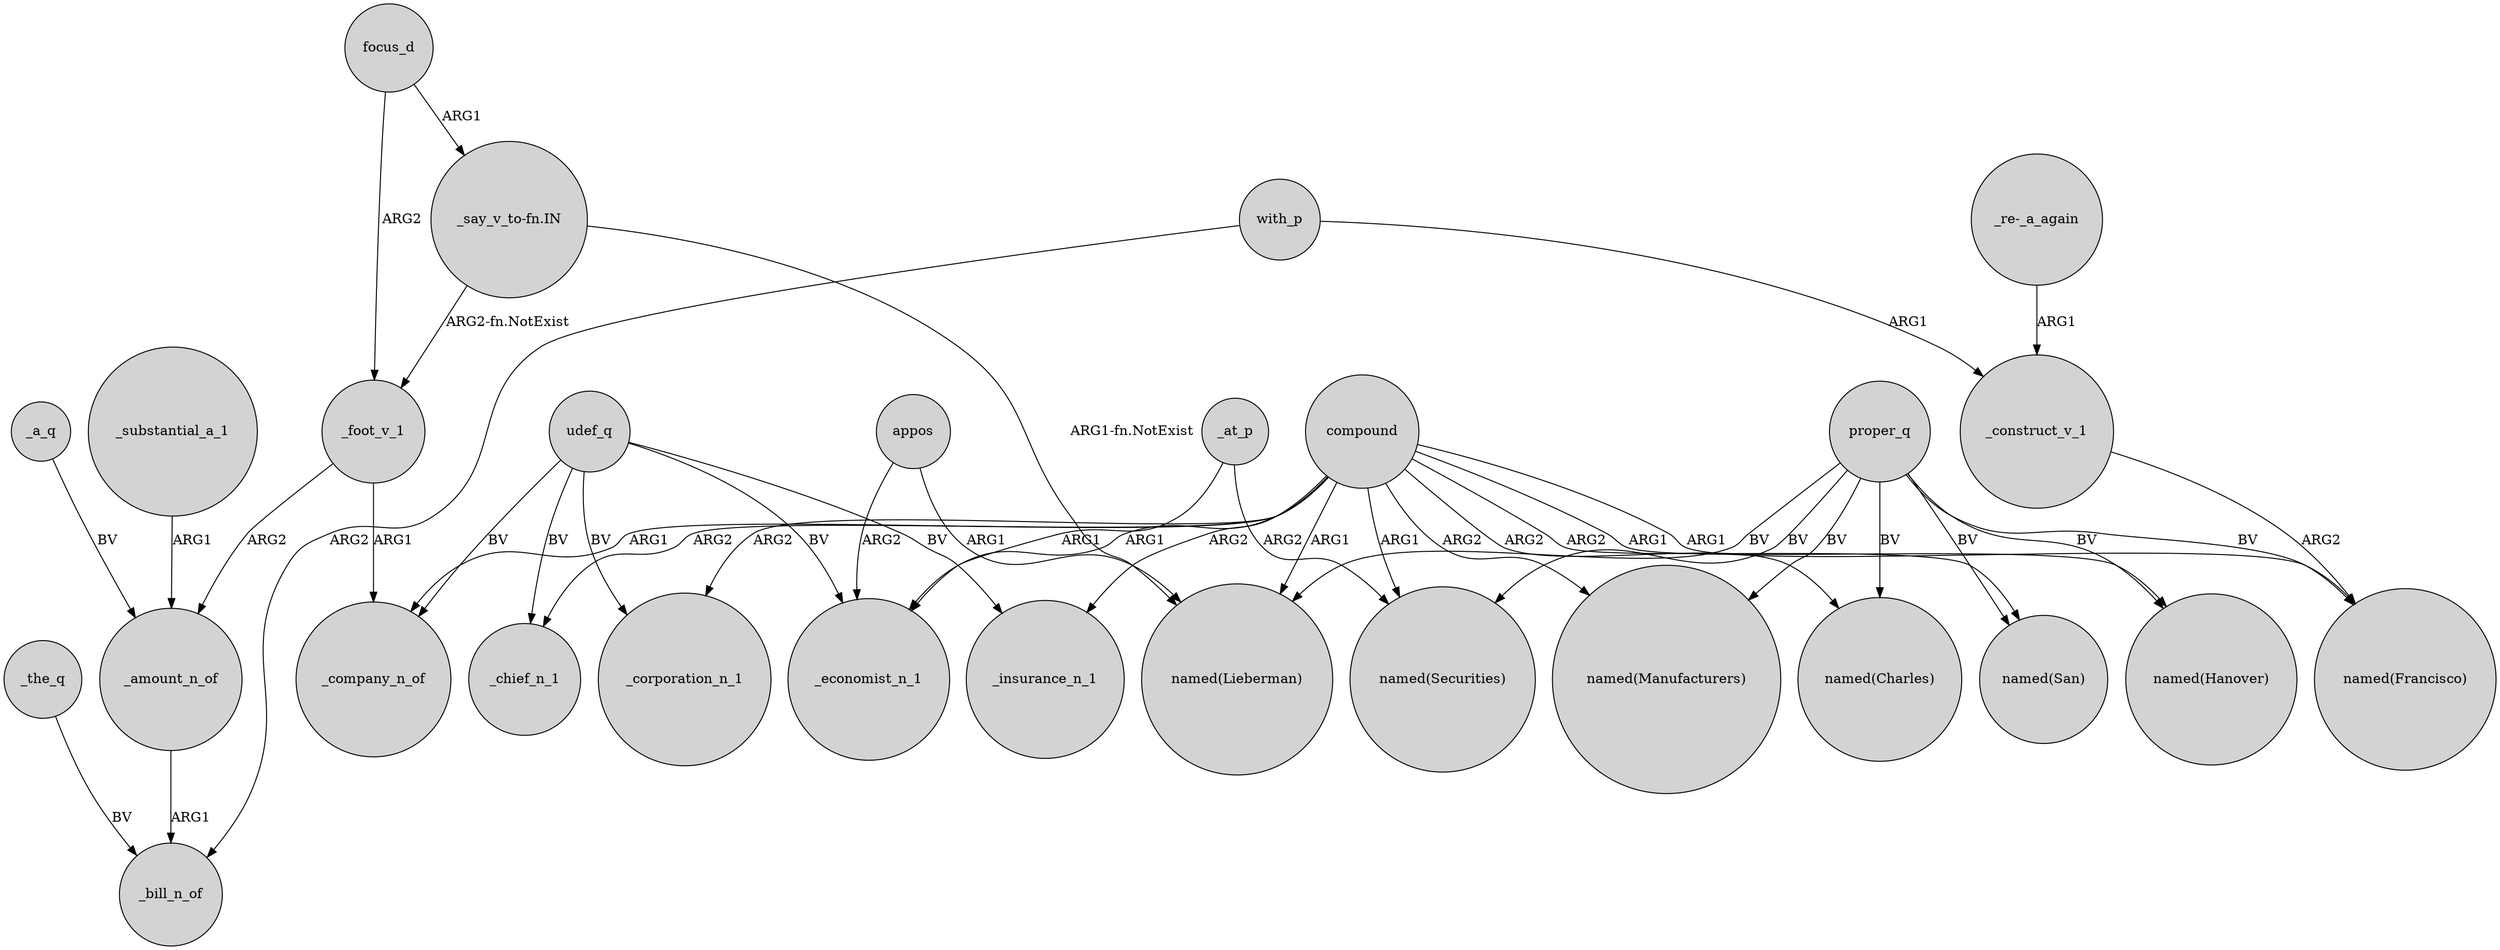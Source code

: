 digraph {
	node [shape=circle style=filled]
	_the_q -> _bill_n_of [label=BV]
	"_re-_a_again" -> _construct_v_1 [label=ARG1]
	_substantial_a_1 -> _amount_n_of [label=ARG1]
	compound -> _insurance_n_1 [label=ARG2]
	_at_p -> "named(Securities)" [label=ARG2]
	proper_q -> "named(Francisco)" [label=BV]
	compound -> "named(San)" [label=ARG2]
	appos -> "named(Lieberman)" [label=ARG1]
	with_p -> _construct_v_1 [label=ARG1]
	udef_q -> _insurance_n_1 [label=BV]
	appos -> _economist_n_1 [label=ARG2]
	compound -> _corporation_n_1 [label=ARG2]
	proper_q -> "named(Manufacturers)" [label=BV]
	_foot_v_1 -> _company_n_of [label=ARG1]
	udef_q -> _economist_n_1 [label=BV]
	_foot_v_1 -> _amount_n_of [label=ARG2]
	compound -> _chief_n_1 [label=ARG2]
	compound -> _economist_n_1 [label=ARG1]
	compound -> _company_n_of [label=ARG1]
	udef_q -> _corporation_n_1 [label=BV]
	proper_q -> "named(Lieberman)" [label=BV]
	compound -> "named(Lieberman)" [label=ARG1]
	udef_q -> _chief_n_1 [label=BV]
	focus_d -> _foot_v_1 [label=ARG2]
	"_say_v_to-fn.IN" -> "named(Lieberman)" [label="ARG1-fn.NotExist"]
	with_p -> _bill_n_of [label=ARG2]
	compound -> "named(Francisco)" [label=ARG1]
	_at_p -> _economist_n_1 [label=ARG1]
	proper_q -> "named(Securities)" [label=BV]
	proper_q -> "named(Charles)" [label=BV]
	proper_q -> "named(Hanover)" [label=BV]
	compound -> "named(Manufacturers)" [label=ARG2]
	proper_q -> "named(San)" [label=BV]
	_construct_v_1 -> "named(Francisco)" [label=ARG2]
	compound -> "named(Hanover)" [label=ARG1]
	compound -> "named(Charles)" [label=ARG2]
	udef_q -> _company_n_of [label=BV]
	_amount_n_of -> _bill_n_of [label=ARG1]
	compound -> "named(Securities)" [label=ARG1]
	"_say_v_to-fn.IN" -> _foot_v_1 [label="ARG2-fn.NotExist"]
	focus_d -> "_say_v_to-fn.IN" [label=ARG1]
	_a_q -> _amount_n_of [label=BV]
}

